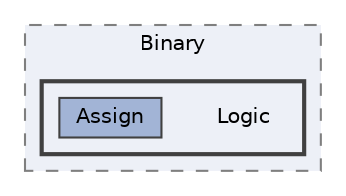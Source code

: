 digraph "src/BadScript2/Parser/Expressions/Binary/Logic"
{
 // LATEX_PDF_SIZE
  bgcolor="transparent";
  edge [fontname=Helvetica,fontsize=10,labelfontname=Helvetica,labelfontsize=10];
  node [fontname=Helvetica,fontsize=10,shape=box,height=0.2,width=0.4];
  compound=true
  subgraph clusterdir_ae419b47e56000aae839672ce3e2bac7 {
    graph [ bgcolor="#edf0f7", pencolor="grey50", label="Binary", fontname=Helvetica,fontsize=10 style="filled,dashed", URL="dir_ae419b47e56000aae839672ce3e2bac7.html",tooltip=""]
  subgraph clusterdir_36f34f2efa1ca5f00a0a410b6e6a8764 {
    graph [ bgcolor="#edf0f7", pencolor="grey25", label="", fontname=Helvetica,fontsize=10 style="filled,bold", URL="dir_36f34f2efa1ca5f00a0a410b6e6a8764.html",tooltip=""]
    dir_36f34f2efa1ca5f00a0a410b6e6a8764 [shape=plaintext, label="Logic"];
  dir_8dfce4533e1b6cbc50413e1bd55c8579 [label="Assign", fillcolor="#a2b4d6", color="grey25", style="filled", URL="dir_8dfce4533e1b6cbc50413e1bd55c8579.html",tooltip=""];
  }
  }
}
